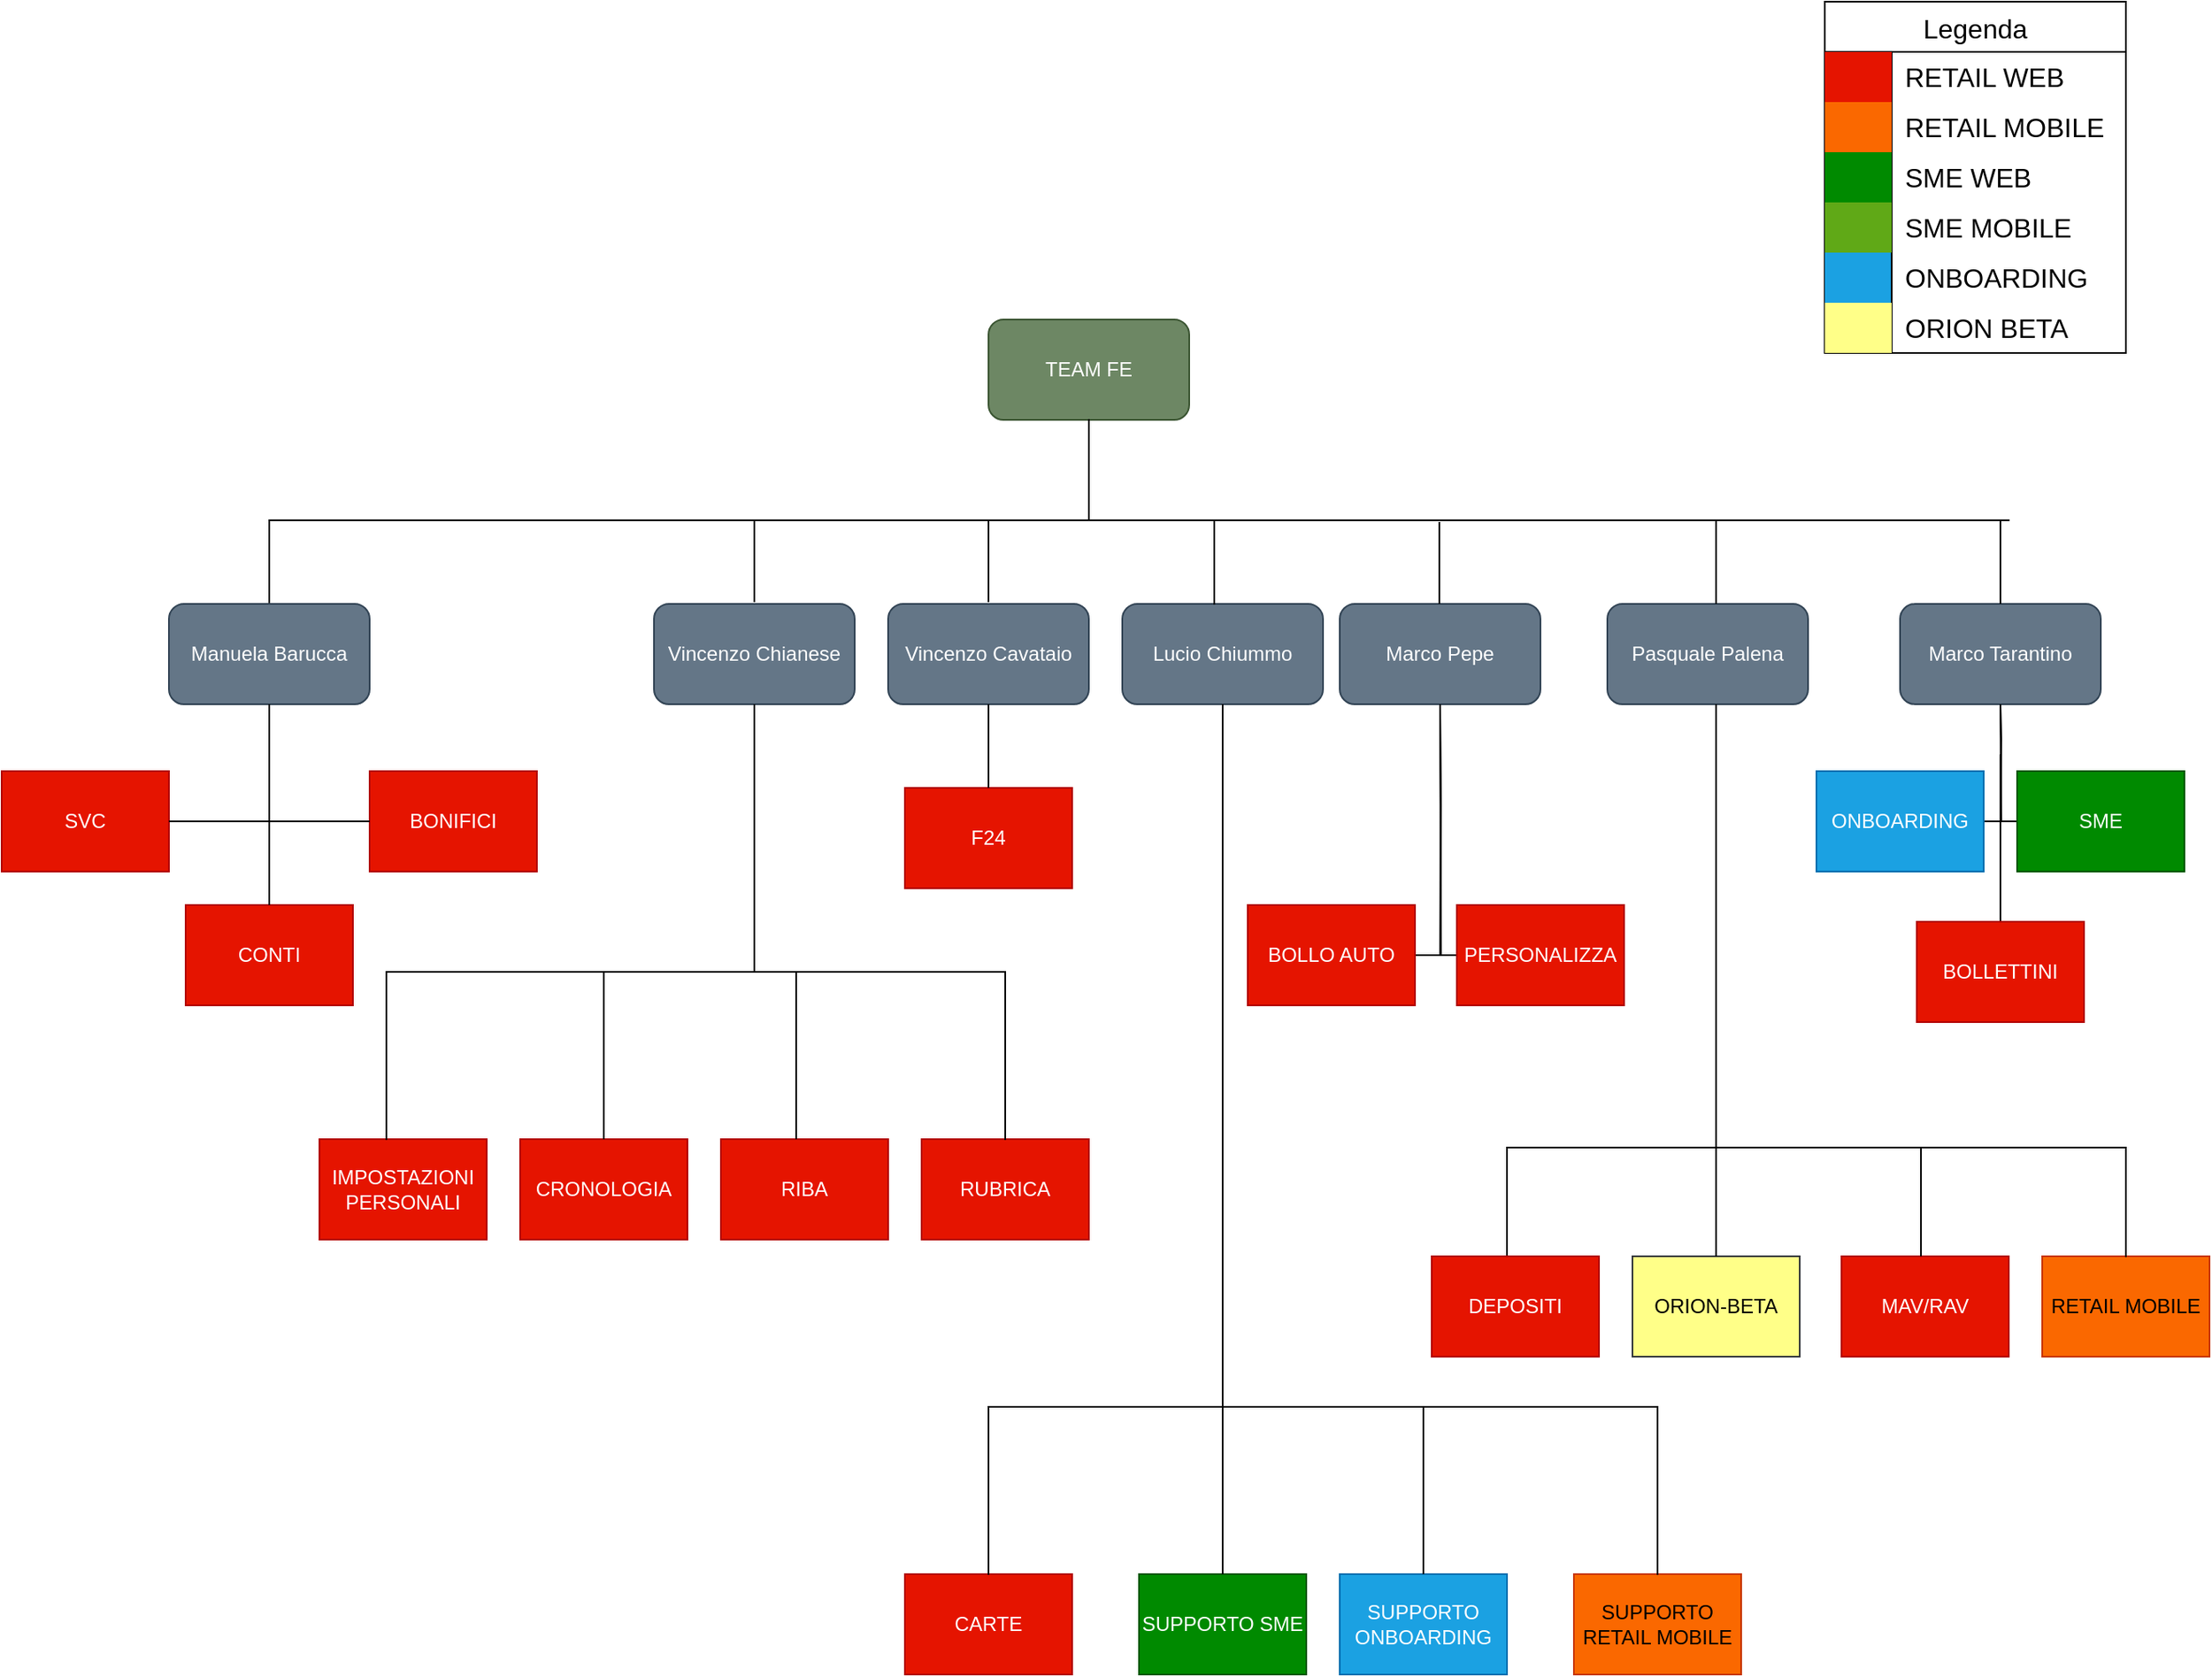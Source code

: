 <mxfile version="26.0.10">
  <diagram name="Pagina-1" id="RDr8B0PNbTxYUrIXrZGD">
    <mxGraphModel dx="3081" dy="2492" grid="1" gridSize="10" guides="1" tooltips="1" connect="1" arrows="1" fold="1" page="1" pageScale="1" pageWidth="827" pageHeight="1169" math="0" shadow="0">
      <root>
        <mxCell id="0" />
        <mxCell id="1" parent="0" />
        <mxCell id="3Z7lKHtcf9GDz0rVuoE6-2" value="TEAM FE" style="rounded=1;whiteSpace=wrap;html=1;fillColor=#6d8764;fontColor=#ffffff;strokeColor=#3A5431;" parent="1" vertex="1">
          <mxGeometry x="360" y="30" width="120" height="60" as="geometry" />
        </mxCell>
        <mxCell id="3Z7lKHtcf9GDz0rVuoE6-9" value="" style="shape=partialRectangle;whiteSpace=wrap;html=1;top=0;left=0;fillColor=none;" parent="1" vertex="1">
          <mxGeometry x="300" y="90" width="120" height="60" as="geometry" />
        </mxCell>
        <mxCell id="3Z7lKHtcf9GDz0rVuoE6-10" value="" style="shape=partialRectangle;whiteSpace=wrap;html=1;bottom=0;right=0;fillColor=none;" parent="1" vertex="1">
          <mxGeometry x="-70" y="150" width="370" height="50" as="geometry" />
        </mxCell>
        <mxCell id="3Z7lKHtcf9GDz0rVuoE6-11" value="Manuela Barucca" style="rounded=1;whiteSpace=wrap;html=1;fillColor=#647687;fontColor=#ffffff;strokeColor=#314354;" parent="1" vertex="1">
          <mxGeometry x="-130" y="200" width="120" height="60" as="geometry" />
        </mxCell>
        <mxCell id="3Z7lKHtcf9GDz0rVuoE6-15" value="Vincenzo Chianese" style="rounded=1;whiteSpace=wrap;html=1;points=[[0,0,0,0,0],[0,0.25,0,0,0],[0,0.5,0,0,0],[0,0.75,0,0,0],[0,1,0,0,0],[0.25,0,0,0,0],[0.25,1,0,0,0],[0.5,0,0,0,0],[0.5,1,0,0,0],[0.75,0,0,0,0],[0.75,1,0,0,0],[1,0,0,0,0],[1,0.25,0,0,0],[1,0.5,0,0,0],[1,0.75,0,0,0],[1,1,0,0,0]];fillColor=#647687;fontColor=#ffffff;strokeColor=#314354;" parent="1" vertex="1">
          <mxGeometry x="160" y="200" width="120" height="60" as="geometry" />
        </mxCell>
        <mxCell id="3Z7lKHtcf9GDz0rVuoE6-18" value="" style="endArrow=none;html=1;rounded=0;" parent="1" target="3Z7lKHtcf9GDz0rVuoE6-10" edge="1">
          <mxGeometry width="50" height="50" relative="1" as="geometry">
            <mxPoint x="230" y="200" as="sourcePoint" />
            <mxPoint x="260" y="140" as="targetPoint" />
          </mxGeometry>
        </mxCell>
        <mxCell id="3Z7lKHtcf9GDz0rVuoE6-20" value="" style="endArrow=none;html=1;rounded=0;" parent="1" edge="1">
          <mxGeometry width="50" height="50" relative="1" as="geometry">
            <mxPoint x="220" y="199" as="sourcePoint" />
            <mxPoint x="220" y="150" as="targetPoint" />
          </mxGeometry>
        </mxCell>
        <mxCell id="3Z7lKHtcf9GDz0rVuoE6-21" value="Vincenzo Cavataio" style="rounded=1;whiteSpace=wrap;html=1;points=[[0,0,0,0,0],[0,0.25,0,0,0],[0,0.5,0,0,0],[0,0.75,0,0,0],[0,1,0,0,0],[0.25,0,0,0,0],[0.25,1,0,0,0],[0.5,0,0,0,0],[0.5,1,0,0,0],[0.75,0,0,0,0],[0.75,1,0,0,0],[1,0,0,0,0],[1,0.25,0,0,0],[1,0.5,0,0,0],[1,0.75,0,0,0],[1,1,0,0,0]];fillColor=#647687;fontColor=#ffffff;strokeColor=#314354;" parent="1" vertex="1">
          <mxGeometry x="300" y="200" width="120" height="60" as="geometry" />
        </mxCell>
        <mxCell id="3Z7lKHtcf9GDz0rVuoE6-22" value="Lucio Chiummo" style="rounded=1;whiteSpace=wrap;html=1;points=[[0,0,0,0,0],[0,0.25,0,0,0],[0,0.5,0,0,0],[0,0.75,0,0,0],[0,1,0,0,0],[0.25,0,0,0,0],[0.25,1,0,0,0],[0.5,0,0,0,0],[0.5,1,0,0,0],[0.75,0,0,0,0],[0.75,1,0,0,0],[1,0,0,0,0],[1,0.25,0,0,0],[1,0.5,0,0,0],[1,0.75,0,0,0],[1,1,0,0,0]];fillColor=#647687;fontColor=#ffffff;strokeColor=#314354;" parent="1" vertex="1">
          <mxGeometry x="440" y="200" width="120" height="60" as="geometry" />
        </mxCell>
        <mxCell id="3Z7lKHtcf9GDz0rVuoE6-23" value="Marco Pepe" style="rounded=1;whiteSpace=wrap;html=1;points=[[0,0,0,0,0],[0,0.25,0,0,0],[0,0.5,0,0,0],[0,0.75,0,0,0],[0,1,0,0,0],[0.25,0,0,0,0],[0.25,1,0,0,0],[0.5,0,0,0,0],[0.5,1,0,0,0],[0.75,0,0,0,0],[0.75,1,0,0,0],[1,0,0,0,0],[1,0.25,0,0,0],[1,0.5,0,0,0],[1,0.75,0,0,0],[1,1,0,0,0]];fillColor=#647687;fontColor=#ffffff;strokeColor=#314354;" parent="1" vertex="1">
          <mxGeometry x="570" y="200" width="120" height="60" as="geometry" />
        </mxCell>
        <mxCell id="3Z7lKHtcf9GDz0rVuoE6-24" value="Pasquale Palena" style="rounded=1;whiteSpace=wrap;html=1;points=[[0,0,0,0,0],[0,0.25,0,0,0],[0,0.5,0,0,0],[0,0.75,0,0,0],[0,1,0,0,0],[0.25,0,0,0,0],[0.25,1,0,0,0],[0.5,0,0,0,0],[0.5,1,0,0,0],[0.75,0,0,0,0],[0.75,1,0,0,0],[1,0,0,0,0],[1,0.25,0,0,0],[1,0.5,0,0,0],[1,0.75,0,0,0],[1,1,0,0,0]];fillColor=#647687;fontColor=#ffffff;strokeColor=#314354;" parent="1" vertex="1">
          <mxGeometry x="730" y="200" width="120" height="60" as="geometry" />
        </mxCell>
        <mxCell id="3Z7lKHtcf9GDz0rVuoE6-25" value="" style="endArrow=none;html=1;rounded=0;" parent="1" edge="1">
          <mxGeometry width="50" height="50" relative="1" as="geometry">
            <mxPoint x="360" y="199" as="sourcePoint" />
            <mxPoint x="360" y="150" as="targetPoint" />
          </mxGeometry>
        </mxCell>
        <mxCell id="3Z7lKHtcf9GDz0rVuoE6-31" value="" style="endArrow=none;html=1;rounded=0;entryX=1;entryY=1;entryDx=0;entryDy=0;" parent="1" target="3Z7lKHtcf9GDz0rVuoE6-9" edge="1">
          <mxGeometry width="50" height="50" relative="1" as="geometry">
            <mxPoint x="480" y="150" as="sourcePoint" />
            <mxPoint x="370" y="110" as="targetPoint" />
            <Array as="points">
              <mxPoint x="510" y="150" />
            </Array>
          </mxGeometry>
        </mxCell>
        <mxCell id="3Z7lKHtcf9GDz0rVuoE6-34" value="" style="endArrow=none;html=1;rounded=0;" parent="1" edge="1">
          <mxGeometry width="50" height="50" relative="1" as="geometry">
            <mxPoint x="629.58" y="200" as="sourcePoint" />
            <mxPoint x="629.58" y="151" as="targetPoint" />
          </mxGeometry>
        </mxCell>
        <mxCell id="3Z7lKHtcf9GDz0rVuoE6-51" style="edgeStyle=orthogonalEdgeStyle;rounded=0;orthogonalLoop=1;jettySize=auto;html=1;exitX=0.5;exitY=1;exitDx=0;exitDy=0;" parent="1" edge="1">
          <mxGeometry relative="1" as="geometry">
            <mxPoint x="665" y="-70" as="sourcePoint" />
            <mxPoint x="665" y="-70" as="targetPoint" />
          </mxGeometry>
        </mxCell>
        <mxCell id="nBirWEmgf5lx1UCFYcyC-9" value="SVC" style="whiteSpace=wrap;html=1;align=center;verticalAlign=middle;treeFolding=1;treeMoving=1;fillColor=#e51400;fontColor=#ffffff;strokeColor=#B20000;" vertex="1" collapsed="1" parent="1">
          <mxGeometry x="-230" y="300" width="100" height="60" as="geometry" />
        </mxCell>
        <mxCell id="nBirWEmgf5lx1UCFYcyC-10" value="BONIFICI" style="whiteSpace=wrap;html=1;align=center;verticalAlign=middle;treeFolding=1;treeMoving=1;fillColor=#e51400;fontColor=#ffffff;strokeColor=#B20000;" vertex="1" collapsed="1" parent="1">
          <mxGeometry x="-10" y="300" width="100" height="60" as="geometry" />
        </mxCell>
        <mxCell id="nBirWEmgf5lx1UCFYcyC-12" value="CONTI" style="whiteSpace=wrap;html=1;align=center;verticalAlign=middle;treeFolding=1;treeMoving=1;newEdgeStyle={&quot;edgeStyle&quot;:&quot;elbowEdgeStyle&quot;,&quot;startArrow&quot;:&quot;none&quot;,&quot;endArrow&quot;:&quot;none&quot;};fillColor=#e51400;fontColor=#ffffff;strokeColor=#B20000;" vertex="1" collapsed="1" parent="1">
          <mxGeometry x="-120" y="380" width="100" height="60" as="geometry" />
        </mxCell>
        <mxCell id="nBirWEmgf5lx1UCFYcyC-18" value="" style="line;strokeWidth=1;direction=south;html=1;perimeter=backbonePerimeter;points=[];outlineConnect=0;" vertex="1" parent="1">
          <mxGeometry x="-75" y="260" width="10" height="120" as="geometry" />
        </mxCell>
        <mxCell id="nBirWEmgf5lx1UCFYcyC-19" value="" style="line;strokeWidth=1;html=1;" vertex="1" parent="1">
          <mxGeometry x="-130" y="325" width="120" height="10" as="geometry" />
        </mxCell>
        <mxCell id="nBirWEmgf5lx1UCFYcyC-20" value="IMPOSTAZIONI PERSONALI" style="whiteSpace=wrap;html=1;align=center;verticalAlign=middle;treeFolding=1;treeMoving=1;fillColor=#e51400;fontColor=#ffffff;strokeColor=#B20000;" vertex="1" collapsed="1" parent="1">
          <mxGeometry x="-40" y="520" width="100" height="60" as="geometry" />
        </mxCell>
        <mxCell id="nBirWEmgf5lx1UCFYcyC-21" value="RIBA" style="whiteSpace=wrap;html=1;align=center;verticalAlign=middle;treeFolding=1;treeMoving=1;fillColor=#e51400;fontColor=#ffffff;strokeColor=#B20000;" vertex="1" collapsed="1" parent="1">
          <mxGeometry x="200" y="520" width="100" height="60" as="geometry" />
        </mxCell>
        <mxCell id="nBirWEmgf5lx1UCFYcyC-22" value="CRONOLOGIA" style="whiteSpace=wrap;html=1;align=center;verticalAlign=middle;treeFolding=1;treeMoving=1;fillColor=#e51400;fontColor=#ffffff;strokeColor=#B20000;" vertex="1" collapsed="1" parent="1">
          <mxGeometry x="80" y="520" width="100" height="60" as="geometry" />
        </mxCell>
        <mxCell id="nBirWEmgf5lx1UCFYcyC-23" value="RUBRICA" style="whiteSpace=wrap;html=1;align=center;verticalAlign=middle;treeFolding=1;treeMoving=1;fillColor=#e51400;fontColor=#ffffff;strokeColor=#B20000;" vertex="1" parent="1">
          <mxGeometry x="320" y="520" width="100" height="60" as="geometry" />
        </mxCell>
        <mxCell id="nBirWEmgf5lx1UCFYcyC-24" value="" style="line;strokeWidth=1;direction=south;html=1;" vertex="1" parent="1">
          <mxGeometry x="215" y="260" width="10" height="160" as="geometry" />
        </mxCell>
        <mxCell id="nBirWEmgf5lx1UCFYcyC-27" value="" style="shape=partialRectangle;whiteSpace=wrap;html=1;bottom=0;right=0;fillColor=none;" vertex="1" parent="1">
          <mxGeometry y="420" width="220" height="100" as="geometry" />
        </mxCell>
        <mxCell id="nBirWEmgf5lx1UCFYcyC-28" value="" style="shape=partialRectangle;whiteSpace=wrap;html=1;bottom=0;right=0;fillColor=none;direction=south;" vertex="1" parent="1">
          <mxGeometry x="220" y="420" width="150" height="100" as="geometry" />
        </mxCell>
        <mxCell id="nBirWEmgf5lx1UCFYcyC-29" value="" style="line;strokeWidth=1;direction=south;html=1;perimeter=backbonePerimeter;points=[];outlineConnect=0;" vertex="1" parent="1">
          <mxGeometry x="125" y="420" width="10" height="100" as="geometry" />
        </mxCell>
        <mxCell id="nBirWEmgf5lx1UCFYcyC-30" value="" style="line;strokeWidth=1;direction=south;html=1;perimeter=backbonePerimeter;points=[];outlineConnect=0;" vertex="1" parent="1">
          <mxGeometry x="240" y="420" width="10" height="100" as="geometry" />
        </mxCell>
        <mxCell id="nBirWEmgf5lx1UCFYcyC-31" value="F24" style="whiteSpace=wrap;html=1;align=center;verticalAlign=middle;treeFolding=1;treeMoving=1;fillColor=#e51400;fontColor=#ffffff;strokeColor=#B20000;" vertex="1" collapsed="1" parent="1">
          <mxGeometry x="310" y="310" width="100" height="60" as="geometry" />
        </mxCell>
        <mxCell id="nBirWEmgf5lx1UCFYcyC-32" value="" style="line;strokeWidth=1;direction=south;html=1;perimeter=backbonePerimeter;points=[];outlineConnect=0;" vertex="1" parent="1">
          <mxGeometry x="355" y="260" width="10" height="50" as="geometry" />
        </mxCell>
        <mxCell id="nBirWEmgf5lx1UCFYcyC-33" value="CARTE" style="whiteSpace=wrap;html=1;align=center;verticalAlign=middle;treeFolding=1;treeMoving=1;fillColor=#e51400;fontColor=#ffffff;strokeColor=#B20000;" vertex="1" parent="1">
          <mxGeometry x="310" y="780" width="100" height="60" as="geometry" />
        </mxCell>
        <mxCell id="nBirWEmgf5lx1UCFYcyC-34" value="" style="line;strokeWidth=1;direction=south;html=1;perimeter=backbonePerimeter;points=[];outlineConnect=0;" vertex="1" parent="1">
          <mxGeometry x="495" y="260" width="10" height="420" as="geometry" />
        </mxCell>
        <mxCell id="nBirWEmgf5lx1UCFYcyC-36" value="" style="shape=partialRectangle;whiteSpace=wrap;html=1;bottom=0;right=0;fillColor=none;" vertex="1" parent="1">
          <mxGeometry x="360" y="680" width="140" height="100" as="geometry" />
        </mxCell>
        <mxCell id="nBirWEmgf5lx1UCFYcyC-38" value="SUPPORTO SME" style="whiteSpace=wrap;html=1;align=center;verticalAlign=middle;treeFolding=1;treeMoving=1;fillColor=#008a00;fontColor=#ffffff;strokeColor=#005700;" vertex="1" parent="1">
          <mxGeometry x="450" y="780" width="100" height="60" as="geometry" />
        </mxCell>
        <mxCell id="nBirWEmgf5lx1UCFYcyC-39" value="SUPPORTO ONBOARDING" style="whiteSpace=wrap;html=1;align=center;verticalAlign=middle;treeFolding=1;treeMoving=1;fillColor=#1ba1e2;fontColor=#ffffff;strokeColor=#006EAF;" vertex="1" parent="1">
          <mxGeometry x="570" y="780" width="100" height="60" as="geometry" />
        </mxCell>
        <mxCell id="nBirWEmgf5lx1UCFYcyC-40" value="SUPPORTO RETAIL MOBILE" style="whiteSpace=wrap;html=1;align=center;verticalAlign=middle;treeFolding=1;treeMoving=1;fillColor=#fa6800;fontColor=#000000;strokeColor=#C73500;" vertex="1" parent="1">
          <mxGeometry x="710" y="780" width="100" height="60" as="geometry" />
        </mxCell>
        <mxCell id="nBirWEmgf5lx1UCFYcyC-42" value="" style="line;strokeWidth=1;direction=south;html=1;" vertex="1" parent="1">
          <mxGeometry x="495" y="680" width="10" height="100" as="geometry" />
        </mxCell>
        <mxCell id="nBirWEmgf5lx1UCFYcyC-43" value="" style="shape=partialRectangle;whiteSpace=wrap;html=1;bottom=0;right=0;fillColor=none;direction=south;" vertex="1" parent="1">
          <mxGeometry x="500" y="680" width="260" height="100" as="geometry" />
        </mxCell>
        <mxCell id="nBirWEmgf5lx1UCFYcyC-45" value="" style="line;strokeWidth=1;direction=south;html=1;" vertex="1" parent="1">
          <mxGeometry x="615" y="680" width="10" height="100" as="geometry" />
        </mxCell>
        <mxCell id="nBirWEmgf5lx1UCFYcyC-46" value="" style="edgeStyle=orthogonalEdgeStyle;sourcePerimeterSpacing=0;targetPerimeterSpacing=0;startArrow=none;endArrow=none;rounded=0;targetPortConstraint=eastwest;sourcePortConstraint=northsouth;curved=0;rounded=0;" edge="1" target="nBirWEmgf5lx1UCFYcyC-48" parent="1">
          <mxGeometry relative="1" as="geometry">
            <mxPoint x="630" y="260" as="sourcePoint" />
          </mxGeometry>
        </mxCell>
        <mxCell id="nBirWEmgf5lx1UCFYcyC-47" value="" style="edgeStyle=orthogonalEdgeStyle;sourcePerimeterSpacing=0;targetPerimeterSpacing=0;startArrow=none;endArrow=none;rounded=0;targetPortConstraint=eastwest;sourcePortConstraint=northsouth;curved=0;rounded=0;" edge="1" target="nBirWEmgf5lx1UCFYcyC-49" parent="1">
          <mxGeometry relative="1" as="geometry">
            <mxPoint x="630" y="260" as="sourcePoint" />
          </mxGeometry>
        </mxCell>
        <mxCell id="nBirWEmgf5lx1UCFYcyC-48" value="BOLLO AUTO" style="whiteSpace=wrap;html=1;align=center;verticalAlign=middle;treeFolding=1;treeMoving=1;fillColor=#e51400;fontColor=#ffffff;strokeColor=#B20000;" vertex="1" collapsed="1" parent="1">
          <mxGeometry x="515" y="380" width="100" height="60" as="geometry" />
        </mxCell>
        <mxCell id="nBirWEmgf5lx1UCFYcyC-49" value="PERSONALIZZA" style="whiteSpace=wrap;html=1;align=center;verticalAlign=middle;treeFolding=1;treeMoving=1;fillColor=#e51400;fontColor=#ffffff;strokeColor=#B20000;" vertex="1" parent="1">
          <mxGeometry x="640" y="380" width="100" height="60" as="geometry" />
        </mxCell>
        <mxCell id="nBirWEmgf5lx1UCFYcyC-50" value="" style="line;strokeWidth=1;direction=south;html=1;perimeter=backbonePerimeter;points=[];outlineConnect=0;" vertex="1" parent="1">
          <mxGeometry x="790" y="150" width="10" height="50" as="geometry" />
        </mxCell>
        <mxCell id="nBirWEmgf5lx1UCFYcyC-52" value="" style="shape=partialRectangle;whiteSpace=wrap;html=1;bottom=0;right=0;fillColor=none;direction=east;" vertex="1" parent="1">
          <mxGeometry x="495" y="150" width="475" height="50" as="geometry" />
        </mxCell>
        <mxCell id="nBirWEmgf5lx1UCFYcyC-54" value="" style="line;strokeWidth=1;direction=south;html=1;perimeter=backbonePerimeter;points=[];outlineConnect=0;" vertex="1" parent="1">
          <mxGeometry x="790" y="260" width="10" height="270" as="geometry" />
        </mxCell>
        <mxCell id="nBirWEmgf5lx1UCFYcyC-55" value="" style="shape=partialRectangle;whiteSpace=wrap;html=1;bottom=0;right=0;fillColor=none;" vertex="1" parent="1">
          <mxGeometry x="670" y="525" width="125" height="65" as="geometry" />
        </mxCell>
        <mxCell id="nBirWEmgf5lx1UCFYcyC-56" value="DEPOSITI" style="whiteSpace=wrap;html=1;align=center;verticalAlign=middle;treeFolding=1;treeMoving=1;fillColor=#e51400;fontColor=#ffffff;strokeColor=#B20000;" vertex="1" collapsed="1" parent="1">
          <mxGeometry x="625" y="590" width="100" height="60" as="geometry" />
        </mxCell>
        <mxCell id="nBirWEmgf5lx1UCFYcyC-57" value="ORION-BETA" style="whiteSpace=wrap;html=1;align=center;verticalAlign=middle;treeFolding=1;treeMoving=1;fillColor=#ffff88;strokeColor=#36393d;" vertex="1" collapsed="1" parent="1">
          <mxGeometry x="745" y="590" width="100" height="60" as="geometry" />
        </mxCell>
        <mxCell id="nBirWEmgf5lx1UCFYcyC-58" value="MAV/RAV" style="whiteSpace=wrap;html=1;align=center;verticalAlign=middle;treeFolding=1;treeMoving=1;fillColor=#e51400;fontColor=#ffffff;strokeColor=#B20000;" vertex="1" collapsed="1" parent="1">
          <mxGeometry x="870" y="590" width="100" height="60" as="geometry" />
        </mxCell>
        <mxCell id="nBirWEmgf5lx1UCFYcyC-59" value="RETAIL MOBILE" style="whiteSpace=wrap;html=1;align=center;verticalAlign=middle;treeFolding=1;treeMoving=1;fillColor=#fa6800;fontColor=#000000;strokeColor=#C73500;" vertex="1" parent="1">
          <mxGeometry x="990" y="590" width="100" height="60" as="geometry" />
        </mxCell>
        <mxCell id="nBirWEmgf5lx1UCFYcyC-60" value="" style="line;strokeWidth=1;direction=south;html=1;perimeter=backbonePerimeter;points=[];outlineConnect=0;" vertex="1" parent="1">
          <mxGeometry x="790" y="510" width="10" height="80" as="geometry" />
        </mxCell>
        <mxCell id="nBirWEmgf5lx1UCFYcyC-61" value="" style="shape=partialRectangle;whiteSpace=wrap;html=1;bottom=0;right=0;fillColor=none;direction=south;" vertex="1" parent="1">
          <mxGeometry x="795" y="525" width="245" height="65" as="geometry" />
        </mxCell>
        <mxCell id="nBirWEmgf5lx1UCFYcyC-64" value="" style="line;strokeWidth=1;direction=south;html=1;perimeter=backbonePerimeter;points=[];outlineConnect=0;" vertex="1" parent="1">
          <mxGeometry x="912.5" y="525" width="10" height="65" as="geometry" />
        </mxCell>
        <mxCell id="nBirWEmgf5lx1UCFYcyC-66" value="Marco Tarantino" style="rounded=1;whiteSpace=wrap;html=1;points=[[0,0,0,0,0],[0,0.25,0,0,0],[0,0.5,0,0,0],[0,0.75,0,0,0],[0,1,0,0,0],[0.25,0,0,0,0],[0.25,1,0,0,0],[0.5,0,0,0,0],[0.5,1,0,0,0],[0.75,0,0,0,0],[0.75,1,0,0,0],[1,0,0,0,0],[1,0.25,0,0,0],[1,0.5,0,0,0],[1,0.75,0,0,0],[1,1,0,0,0]];fillColor=#647687;fontColor=#ffffff;strokeColor=#314354;" vertex="1" parent="1">
          <mxGeometry x="905" y="200" width="120" height="60" as="geometry" />
        </mxCell>
        <mxCell id="nBirWEmgf5lx1UCFYcyC-70" value="" style="line;strokeWidth=1;direction=south;html=1;perimeter=backbonePerimeter;points=[];outlineConnect=0;" vertex="1" parent="1">
          <mxGeometry x="960" y="150" width="10" height="50" as="geometry" />
        </mxCell>
        <mxCell id="nBirWEmgf5lx1UCFYcyC-71" value="" style="edgeStyle=orthogonalEdgeStyle;sourcePerimeterSpacing=0;targetPerimeterSpacing=0;startArrow=none;endArrow=none;rounded=0;targetPortConstraint=eastwest;sourcePortConstraint=northsouth;curved=0;rounded=0;" edge="1" target="nBirWEmgf5lx1UCFYcyC-73" parent="1">
          <mxGeometry relative="1" as="geometry">
            <mxPoint x="965" y="260" as="sourcePoint" />
          </mxGeometry>
        </mxCell>
        <mxCell id="nBirWEmgf5lx1UCFYcyC-72" value="" style="edgeStyle=orthogonalEdgeStyle;sourcePerimeterSpacing=0;targetPerimeterSpacing=0;startArrow=none;endArrow=none;rounded=0;targetPortConstraint=eastwest;sourcePortConstraint=northsouth;curved=0;rounded=0;" edge="1" target="nBirWEmgf5lx1UCFYcyC-74" parent="1">
          <mxGeometry relative="1" as="geometry">
            <mxPoint x="965" y="260" as="sourcePoint" />
          </mxGeometry>
        </mxCell>
        <mxCell id="nBirWEmgf5lx1UCFYcyC-73" value="ONBOARDING" style="whiteSpace=wrap;html=1;align=center;verticalAlign=middle;treeFolding=1;treeMoving=1;fillColor=#1ba1e2;fontColor=#ffffff;strokeColor=#006EAF;" vertex="1" collapsed="1" parent="1">
          <mxGeometry x="855" y="300" width="100" height="60" as="geometry" />
        </mxCell>
        <mxCell id="nBirWEmgf5lx1UCFYcyC-74" value="SME" style="whiteSpace=wrap;html=1;align=center;verticalAlign=middle;treeFolding=1;treeMoving=1;fillColor=#008a00;fontColor=#ffffff;strokeColor=#005700;" vertex="1" collapsed="1" parent="1">
          <mxGeometry x="975" y="300" width="100" height="60" as="geometry" />
        </mxCell>
        <mxCell id="nBirWEmgf5lx1UCFYcyC-75" value="" style="line;strokeWidth=1;direction=south;html=1;perimeter=backbonePerimeter;points=[];outlineConnect=0;" vertex="1" parent="1">
          <mxGeometry x="960" y="290" width="10" height="100" as="geometry" />
        </mxCell>
        <mxCell id="nBirWEmgf5lx1UCFYcyC-76" value="BOLLETTINI" style="whiteSpace=wrap;html=1;align=center;verticalAlign=middle;treeFolding=1;treeMoving=1;fillColor=#e51400;fontColor=#ffffff;strokeColor=#B20000;" vertex="1" parent="1">
          <mxGeometry x="915" y="390" width="100" height="60" as="geometry" />
        </mxCell>
        <mxCell id="nBirWEmgf5lx1UCFYcyC-77" value="Legenda" style="shape=table;startSize=30;container=1;collapsible=0;childLayout=tableLayout;fixedRows=1;rowLines=0;fontStyle=0;strokeColor=default;fontSize=16;" vertex="1" parent="1">
          <mxGeometry x="860" y="-160" width="180" height="210" as="geometry" />
        </mxCell>
        <mxCell id="nBirWEmgf5lx1UCFYcyC-78" value="" style="shape=tableRow;horizontal=0;startSize=0;swimlaneHead=0;swimlaneBody=0;top=0;left=0;bottom=0;right=0;collapsible=0;dropTarget=0;fillColor=none;points=[[0,0.5],[1,0.5]];portConstraint=eastwest;strokeColor=inherit;fontSize=16;" vertex="1" parent="nBirWEmgf5lx1UCFYcyC-77">
          <mxGeometry y="30" width="180" height="30" as="geometry" />
        </mxCell>
        <mxCell id="nBirWEmgf5lx1UCFYcyC-79" value="" style="shape=partialRectangle;html=1;whiteSpace=wrap;connectable=0;fillColor=none;top=0;left=0;bottom=0;right=0;overflow=hidden;pointerEvents=1;strokeColor=inherit;fontSize=16;" vertex="1" parent="nBirWEmgf5lx1UCFYcyC-78">
          <mxGeometry width="40" height="30" as="geometry">
            <mxRectangle width="40" height="30" as="alternateBounds" />
          </mxGeometry>
        </mxCell>
        <mxCell id="nBirWEmgf5lx1UCFYcyC-80" value="" style="shape=partialRectangle;html=1;whiteSpace=wrap;connectable=0;fillColor=none;top=0;left=0;bottom=0;right=0;align=left;spacingLeft=6;overflow=hidden;strokeColor=inherit;fontSize=16;" vertex="1" parent="nBirWEmgf5lx1UCFYcyC-78">
          <mxGeometry x="40" width="140" height="30" as="geometry">
            <mxRectangle width="140" height="30" as="alternateBounds" />
          </mxGeometry>
        </mxCell>
        <mxCell id="nBirWEmgf5lx1UCFYcyC-81" value="" style="shape=tableRow;horizontal=0;startSize=0;swimlaneHead=0;swimlaneBody=0;top=0;left=0;bottom=0;right=0;collapsible=0;dropTarget=0;fillColor=none;points=[[0,0.5],[1,0.5]];portConstraint=eastwest;strokeColor=inherit;fontSize=16;" vertex="1" parent="nBirWEmgf5lx1UCFYcyC-77">
          <mxGeometry y="60" width="180" height="40" as="geometry" />
        </mxCell>
        <mxCell id="nBirWEmgf5lx1UCFYcyC-82" value="2" style="shape=partialRectangle;html=1;whiteSpace=wrap;connectable=0;fillColor=none;top=0;left=0;bottom=0;right=0;overflow=hidden;strokeColor=inherit;fontSize=16;" vertex="1" parent="nBirWEmgf5lx1UCFYcyC-81">
          <mxGeometry width="40" height="40" as="geometry">
            <mxRectangle width="40" height="40" as="alternateBounds" />
          </mxGeometry>
        </mxCell>
        <mxCell id="nBirWEmgf5lx1UCFYcyC-83" value="" style="shape=partialRectangle;html=1;whiteSpace=wrap;connectable=0;fillColor=none;top=0;left=0;bottom=0;right=0;align=left;spacingLeft=6;overflow=hidden;strokeColor=inherit;fontSize=16;" vertex="1" parent="nBirWEmgf5lx1UCFYcyC-81">
          <mxGeometry x="40" width="140" height="40" as="geometry">
            <mxRectangle width="140" height="40" as="alternateBounds" />
          </mxGeometry>
        </mxCell>
        <mxCell id="nBirWEmgf5lx1UCFYcyC-84" value="" style="shape=tableRow;horizontal=0;startSize=0;swimlaneHead=0;swimlaneBody=0;top=0;left=0;bottom=0;right=0;collapsible=0;dropTarget=0;fillColor=none;points=[[0,0.5],[1,0.5]];portConstraint=eastwest;strokeColor=inherit;fontSize=16;" vertex="1" parent="nBirWEmgf5lx1UCFYcyC-77">
          <mxGeometry y="100" width="180" height="40" as="geometry" />
        </mxCell>
        <mxCell id="nBirWEmgf5lx1UCFYcyC-85" value="" style="shape=partialRectangle;html=1;whiteSpace=wrap;connectable=0;fillColor=none;top=0;left=0;bottom=0;right=0;overflow=hidden;strokeColor=inherit;fontSize=16;" vertex="1" parent="nBirWEmgf5lx1UCFYcyC-84">
          <mxGeometry width="40" height="40" as="geometry">
            <mxRectangle width="40" height="40" as="alternateBounds" />
          </mxGeometry>
        </mxCell>
        <mxCell id="nBirWEmgf5lx1UCFYcyC-86" value="" style="shape=partialRectangle;html=1;whiteSpace=wrap;connectable=0;fillColor=none;top=0;left=0;bottom=0;right=0;align=left;spacingLeft=6;overflow=hidden;strokeColor=inherit;fontSize=16;" vertex="1" parent="nBirWEmgf5lx1UCFYcyC-84">
          <mxGeometry x="40" width="140" height="40" as="geometry">
            <mxRectangle width="140" height="40" as="alternateBounds" />
          </mxGeometry>
        </mxCell>
        <mxCell id="nBirWEmgf5lx1UCFYcyC-87" value="" style="shape=partialRectangle;html=1;whiteSpace=wrap;connectable=0;fillColor=#1ba1e2;top=0;left=0;bottom=0;right=0;overflow=hidden;strokeColor=#006EAF;fontSize=16;fontColor=#ffffff;" vertex="1" parent="1">
          <mxGeometry x="860" y="-10" width="40" height="30" as="geometry">
            <mxRectangle width="40" height="30" as="alternateBounds" />
          </mxGeometry>
        </mxCell>
        <mxCell id="nBirWEmgf5lx1UCFYcyC-88" value="SME MOBILE" style="shape=partialRectangle;html=1;whiteSpace=wrap;connectable=0;fillColor=none;top=0;left=0;bottom=0;right=0;align=left;spacingLeft=6;overflow=hidden;strokeColor=inherit;fontSize=16;" vertex="1" parent="1">
          <mxGeometry x="900" y="-40" width="140" height="30" as="geometry">
            <mxRectangle width="140" height="30" as="alternateBounds" />
          </mxGeometry>
        </mxCell>
        <mxCell id="nBirWEmgf5lx1UCFYcyC-89" value="ONBOARDING" style="shape=partialRectangle;html=1;whiteSpace=wrap;connectable=0;fillColor=none;top=0;left=0;bottom=0;right=0;align=left;spacingLeft=6;overflow=hidden;strokeColor=inherit;fontSize=16;" vertex="1" parent="1">
          <mxGeometry x="900" y="-10" width="140" height="30" as="geometry">
            <mxRectangle width="140" height="30" as="alternateBounds" />
          </mxGeometry>
        </mxCell>
        <mxCell id="nBirWEmgf5lx1UCFYcyC-90" value="" style="line;strokeWidth=1;direction=south;html=1;perimeter=backbonePerimeter;points=[];outlineConnect=0;" vertex="1" parent="1">
          <mxGeometry x="895" y="-50" width="10" height="100" as="geometry" />
        </mxCell>
        <mxCell id="nBirWEmgf5lx1UCFYcyC-94" value="" style="shape=partialRectangle;html=1;whiteSpace=wrap;connectable=0;fillColor=#60a917;top=0;left=0;bottom=0;right=0;overflow=hidden;strokeColor=#2D7600;fontSize=16;fontColor=#ffffff;" vertex="1" parent="1">
          <mxGeometry x="860" y="-40" width="40" height="30" as="geometry">
            <mxRectangle width="40" height="30" as="alternateBounds" />
          </mxGeometry>
        </mxCell>
        <mxCell id="nBirWEmgf5lx1UCFYcyC-96" value="" style="shape=partialRectangle;html=1;whiteSpace=wrap;connectable=0;fillColor=#008a00;top=0;left=0;bottom=0;right=0;overflow=hidden;strokeColor=#005700;fontSize=16;fontColor=#ffffff;" vertex="1" parent="1">
          <mxGeometry x="860" y="-70" width="40" height="30" as="geometry">
            <mxRectangle width="40" height="30" as="alternateBounds" />
          </mxGeometry>
        </mxCell>
        <mxCell id="nBirWEmgf5lx1UCFYcyC-97" value="SME WEB" style="shape=partialRectangle;html=1;whiteSpace=wrap;connectable=0;fillColor=none;top=0;left=0;bottom=0;right=0;align=left;spacingLeft=6;overflow=hidden;strokeColor=inherit;fontSize=16;" vertex="1" parent="1">
          <mxGeometry x="900" y="-70" width="140" height="30" as="geometry">
            <mxRectangle width="140" height="30" as="alternateBounds" />
          </mxGeometry>
        </mxCell>
        <mxCell id="nBirWEmgf5lx1UCFYcyC-98" value="" style="shape=partialRectangle;html=1;whiteSpace=wrap;connectable=0;fillColor=#fa6800;top=0;left=0;bottom=0;right=0;overflow=hidden;strokeColor=#C73500;fontSize=16;fontColor=#000000;" vertex="1" parent="1">
          <mxGeometry x="860" y="-100" width="40" height="30" as="geometry">
            <mxRectangle width="40" height="30" as="alternateBounds" />
          </mxGeometry>
        </mxCell>
        <mxCell id="nBirWEmgf5lx1UCFYcyC-99" value="RETAIL MOBILE" style="shape=partialRectangle;html=1;whiteSpace=wrap;connectable=0;fillColor=none;top=0;left=0;bottom=0;right=0;align=left;spacingLeft=6;overflow=hidden;strokeColor=inherit;fontSize=16;" vertex="1" parent="1">
          <mxGeometry x="900" y="-100" width="140" height="30" as="geometry">
            <mxRectangle width="140" height="30" as="alternateBounds" />
          </mxGeometry>
        </mxCell>
        <mxCell id="nBirWEmgf5lx1UCFYcyC-101" value="RETAIL WEB" style="shape=partialRectangle;html=1;whiteSpace=wrap;connectable=0;fillColor=none;top=0;left=0;bottom=0;right=0;align=left;spacingLeft=6;overflow=hidden;strokeColor=inherit;fontSize=16;" vertex="1" parent="1">
          <mxGeometry x="900" y="-130" width="140" height="30" as="geometry">
            <mxRectangle width="140" height="30" as="alternateBounds" />
          </mxGeometry>
        </mxCell>
        <mxCell id="nBirWEmgf5lx1UCFYcyC-102" value="" style="shape=partialRectangle;html=1;whiteSpace=wrap;connectable=0;fillColor=#e51400;top=0;left=0;bottom=0;right=0;overflow=hidden;strokeColor=#B20000;fontSize=16;fontColor=#ffffff;" vertex="1" parent="1">
          <mxGeometry x="860" y="-130" width="40" height="30" as="geometry">
            <mxRectangle width="40" height="30" as="alternateBounds" />
          </mxGeometry>
        </mxCell>
        <mxCell id="nBirWEmgf5lx1UCFYcyC-103" value="" style="shape=partialRectangle;html=1;whiteSpace=wrap;connectable=0;fillColor=#ffff88;top=0;left=0;bottom=0;right=0;overflow=hidden;strokeColor=#36393d;fontSize=16;" vertex="1" parent="1">
          <mxGeometry x="860" y="20" width="40" height="30" as="geometry">
            <mxRectangle width="40" height="30" as="alternateBounds" />
          </mxGeometry>
        </mxCell>
        <mxCell id="nBirWEmgf5lx1UCFYcyC-104" value="ORION BETA" style="shape=partialRectangle;html=1;whiteSpace=wrap;connectable=0;fillColor=none;top=0;left=0;bottom=0;right=0;align=left;spacingLeft=6;overflow=hidden;strokeColor=inherit;fontSize=16;" vertex="1" parent="1">
          <mxGeometry x="900" y="20" width="140" height="30" as="geometry">
            <mxRectangle width="140" height="30" as="alternateBounds" />
          </mxGeometry>
        </mxCell>
      </root>
    </mxGraphModel>
  </diagram>
</mxfile>
